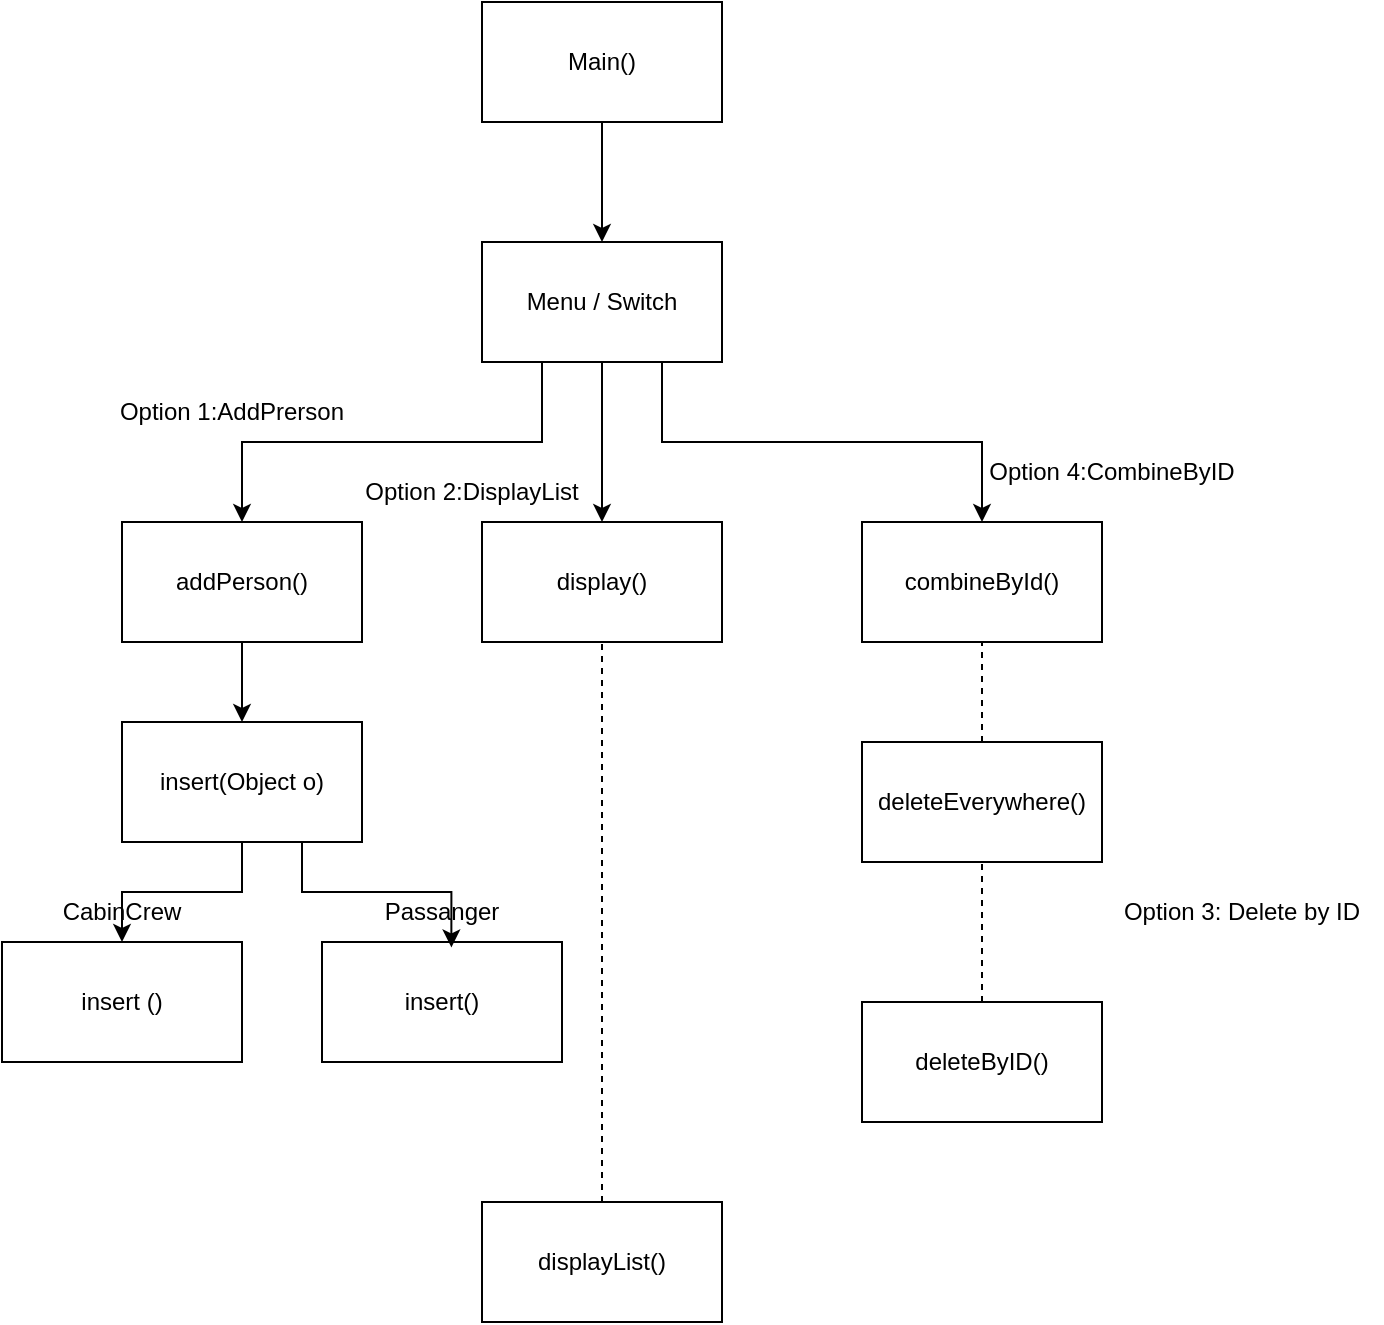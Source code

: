 <mxfile version="28.2.7">
  <diagram id="prtHgNgQTEPvFCAcTncT" name="Page-1">
    <mxGraphModel dx="1148" dy="536" grid="1" gridSize="10" guides="1" tooltips="1" connect="1" arrows="1" fold="1" page="1" pageScale="1" pageWidth="827" pageHeight="1169" math="0" shadow="0">
      <root>
        <mxCell id="0" />
        <mxCell id="1" parent="0" />
        <mxCell id="wTZwYisXaTnRmxzO6dfM-27" style="edgeStyle=orthogonalEdgeStyle;rounded=0;orthogonalLoop=1;jettySize=auto;html=1;exitX=0.25;exitY=1;exitDx=0;exitDy=0;" edge="1" parent="1" source="wTZwYisXaTnRmxzO6dfM-1" target="wTZwYisXaTnRmxzO6dfM-2">
          <mxGeometry relative="1" as="geometry" />
        </mxCell>
        <mxCell id="wTZwYisXaTnRmxzO6dfM-28" style="edgeStyle=orthogonalEdgeStyle;rounded=0;orthogonalLoop=1;jettySize=auto;html=1;exitX=0.5;exitY=1;exitDx=0;exitDy=0;entryX=0.5;entryY=0;entryDx=0;entryDy=0;" edge="1" parent="1" source="wTZwYisXaTnRmxzO6dfM-1" target="wTZwYisXaTnRmxzO6dfM-4">
          <mxGeometry relative="1" as="geometry" />
        </mxCell>
        <mxCell id="wTZwYisXaTnRmxzO6dfM-29" style="edgeStyle=orthogonalEdgeStyle;rounded=0;orthogonalLoop=1;jettySize=auto;html=1;exitX=0.75;exitY=1;exitDx=0;exitDy=0;" edge="1" parent="1" source="wTZwYisXaTnRmxzO6dfM-1" target="wTZwYisXaTnRmxzO6dfM-5">
          <mxGeometry relative="1" as="geometry" />
        </mxCell>
        <mxCell id="wTZwYisXaTnRmxzO6dfM-1" value="Menu / Switch" style="rounded=0;whiteSpace=wrap;html=1;" vertex="1" parent="1">
          <mxGeometry x="240" y="160" width="120" height="60" as="geometry" />
        </mxCell>
        <mxCell id="wTZwYisXaTnRmxzO6dfM-23" style="edgeStyle=orthogonalEdgeStyle;rounded=0;orthogonalLoop=1;jettySize=auto;html=1;exitX=0.5;exitY=1;exitDx=0;exitDy=0;entryX=0.5;entryY=0;entryDx=0;entryDy=0;" edge="1" parent="1" source="wTZwYisXaTnRmxzO6dfM-2" target="wTZwYisXaTnRmxzO6dfM-8">
          <mxGeometry relative="1" as="geometry" />
        </mxCell>
        <mxCell id="wTZwYisXaTnRmxzO6dfM-2" value="addPerson()" style="rounded=0;whiteSpace=wrap;html=1;" vertex="1" parent="1">
          <mxGeometry x="60" y="300" width="120" height="60" as="geometry" />
        </mxCell>
        <mxCell id="wTZwYisXaTnRmxzO6dfM-3" value="Main()" style="rounded=0;whiteSpace=wrap;html=1;" vertex="1" parent="1">
          <mxGeometry x="240" y="40" width="120" height="60" as="geometry" />
        </mxCell>
        <mxCell id="wTZwYisXaTnRmxzO6dfM-4" value="display()" style="rounded=0;whiteSpace=wrap;html=1;" vertex="1" parent="1">
          <mxGeometry x="240" y="300" width="120" height="60" as="geometry" />
        </mxCell>
        <mxCell id="wTZwYisXaTnRmxzO6dfM-5" value="combineById()" style="rounded=0;whiteSpace=wrap;html=1;" vertex="1" parent="1">
          <mxGeometry x="430" y="300" width="120" height="60" as="geometry" />
        </mxCell>
        <mxCell id="wTZwYisXaTnRmxzO6dfM-6" value="insert()" style="rounded=0;whiteSpace=wrap;html=1;" vertex="1" parent="1">
          <mxGeometry x="160" y="510" width="120" height="60" as="geometry" />
        </mxCell>
        <mxCell id="wTZwYisXaTnRmxzO6dfM-7" value="insert ()" style="rounded=0;whiteSpace=wrap;html=1;" vertex="1" parent="1">
          <mxGeometry y="510" width="120" height="60" as="geometry" />
        </mxCell>
        <mxCell id="wTZwYisXaTnRmxzO6dfM-25" style="edgeStyle=orthogonalEdgeStyle;rounded=0;orthogonalLoop=1;jettySize=auto;html=1;exitX=0.5;exitY=1;exitDx=0;exitDy=0;" edge="1" parent="1" source="wTZwYisXaTnRmxzO6dfM-8" target="wTZwYisXaTnRmxzO6dfM-7">
          <mxGeometry relative="1" as="geometry" />
        </mxCell>
        <mxCell id="wTZwYisXaTnRmxzO6dfM-8" value="insert(Object o)" style="rounded=0;whiteSpace=wrap;html=1;" vertex="1" parent="1">
          <mxGeometry x="60" y="400" width="120" height="60" as="geometry" />
        </mxCell>
        <mxCell id="wTZwYisXaTnRmxzO6dfM-9" value="CabinCrew" style="text;html=1;whiteSpace=wrap;strokeColor=none;fillColor=none;align=center;verticalAlign=middle;rounded=0;" vertex="1" parent="1">
          <mxGeometry x="30" y="480" width="60" height="30" as="geometry" />
        </mxCell>
        <mxCell id="wTZwYisXaTnRmxzO6dfM-10" value="Passanger" style="text;html=1;whiteSpace=wrap;strokeColor=none;fillColor=none;align=center;verticalAlign=middle;rounded=0;" vertex="1" parent="1">
          <mxGeometry x="190" y="480" width="60" height="30" as="geometry" />
        </mxCell>
        <mxCell id="wTZwYisXaTnRmxzO6dfM-11" value="displayList()" style="rounded=0;whiteSpace=wrap;html=1;" vertex="1" parent="1">
          <mxGeometry x="240" y="640" width="120" height="60" as="geometry" />
        </mxCell>
        <mxCell id="wTZwYisXaTnRmxzO6dfM-12" value="deleteByID()" style="rounded=0;whiteSpace=wrap;html=1;" vertex="1" parent="1">
          <mxGeometry x="430" y="540" width="120" height="60" as="geometry" />
        </mxCell>
        <mxCell id="wTZwYisXaTnRmxzO6dfM-13" value="deleteEverywhere()" style="rounded=0;whiteSpace=wrap;html=1;" vertex="1" parent="1">
          <mxGeometry x="430" y="410" width="120" height="60" as="geometry" />
        </mxCell>
        <mxCell id="wTZwYisXaTnRmxzO6dfM-14" value="" style="endArrow=none;dashed=1;html=1;rounded=0;entryX=0.5;entryY=1;entryDx=0;entryDy=0;exitX=0.5;exitY=0;exitDx=0;exitDy=0;" edge="1" parent="1" source="wTZwYisXaTnRmxzO6dfM-13" target="wTZwYisXaTnRmxzO6dfM-5">
          <mxGeometry width="50" height="50" relative="1" as="geometry">
            <mxPoint x="450" y="510" as="sourcePoint" />
            <mxPoint x="500" y="460" as="targetPoint" />
          </mxGeometry>
        </mxCell>
        <mxCell id="wTZwYisXaTnRmxzO6dfM-15" value="" style="endArrow=none;dashed=1;html=1;rounded=0;exitX=0.5;exitY=0;exitDx=0;exitDy=0;entryX=0.5;entryY=1;entryDx=0;entryDy=0;" edge="1" parent="1" source="wTZwYisXaTnRmxzO6dfM-12" target="wTZwYisXaTnRmxzO6dfM-13">
          <mxGeometry width="50" height="50" relative="1" as="geometry">
            <mxPoint x="450" y="510" as="sourcePoint" />
            <mxPoint x="500" y="460" as="targetPoint" />
          </mxGeometry>
        </mxCell>
        <mxCell id="wTZwYisXaTnRmxzO6dfM-16" value="" style="endArrow=none;dashed=1;html=1;rounded=0;entryX=0.5;entryY=1;entryDx=0;entryDy=0;exitX=0.5;exitY=0;exitDx=0;exitDy=0;" edge="1" parent="1" source="wTZwYisXaTnRmxzO6dfM-11" target="wTZwYisXaTnRmxzO6dfM-4">
          <mxGeometry width="50" height="50" relative="1" as="geometry">
            <mxPoint x="350" y="510" as="sourcePoint" />
            <mxPoint x="400" y="460" as="targetPoint" />
          </mxGeometry>
        </mxCell>
        <mxCell id="wTZwYisXaTnRmxzO6dfM-22" value="" style="endArrow=classic;html=1;rounded=0;exitX=0.5;exitY=1;exitDx=0;exitDy=0;entryX=0.5;entryY=0;entryDx=0;entryDy=0;" edge="1" parent="1" source="wTZwYisXaTnRmxzO6dfM-3" target="wTZwYisXaTnRmxzO6dfM-1">
          <mxGeometry width="50" height="50" relative="1" as="geometry">
            <mxPoint x="240" y="240" as="sourcePoint" />
            <mxPoint x="290" y="190" as="targetPoint" />
          </mxGeometry>
        </mxCell>
        <mxCell id="wTZwYisXaTnRmxzO6dfM-24" style="edgeStyle=orthogonalEdgeStyle;rounded=0;orthogonalLoop=1;jettySize=auto;html=1;exitX=0.75;exitY=1;exitDx=0;exitDy=0;entryX=0.539;entryY=0.045;entryDx=0;entryDy=0;entryPerimeter=0;" edge="1" parent="1" source="wTZwYisXaTnRmxzO6dfM-8" target="wTZwYisXaTnRmxzO6dfM-6">
          <mxGeometry relative="1" as="geometry" />
        </mxCell>
        <mxCell id="wTZwYisXaTnRmxzO6dfM-30" value="Option 1:AddPrerson" style="text;html=1;whiteSpace=wrap;strokeColor=none;fillColor=none;align=center;verticalAlign=middle;rounded=0;" vertex="1" parent="1">
          <mxGeometry x="50" y="230" width="130" height="30" as="geometry" />
        </mxCell>
        <mxCell id="wTZwYisXaTnRmxzO6dfM-31" value="Option 2:DisplayList" style="text;html=1;whiteSpace=wrap;strokeColor=none;fillColor=none;align=center;verticalAlign=middle;rounded=0;" vertex="1" parent="1">
          <mxGeometry x="180" y="270" width="110" height="30" as="geometry" />
        </mxCell>
        <mxCell id="wTZwYisXaTnRmxzO6dfM-32" value="Option 4:CombineByID" style="text;html=1;whiteSpace=wrap;strokeColor=none;fillColor=none;align=center;verticalAlign=middle;rounded=0;" vertex="1" parent="1">
          <mxGeometry x="490" y="260" width="130" height="30" as="geometry" />
        </mxCell>
        <mxCell id="wTZwYisXaTnRmxzO6dfM-33" value="Option 3: Delete by ID" style="text;html=1;whiteSpace=wrap;strokeColor=none;fillColor=none;align=center;verticalAlign=middle;rounded=0;" vertex="1" parent="1">
          <mxGeometry x="550" y="480" width="140" height="30" as="geometry" />
        </mxCell>
      </root>
    </mxGraphModel>
  </diagram>
</mxfile>
